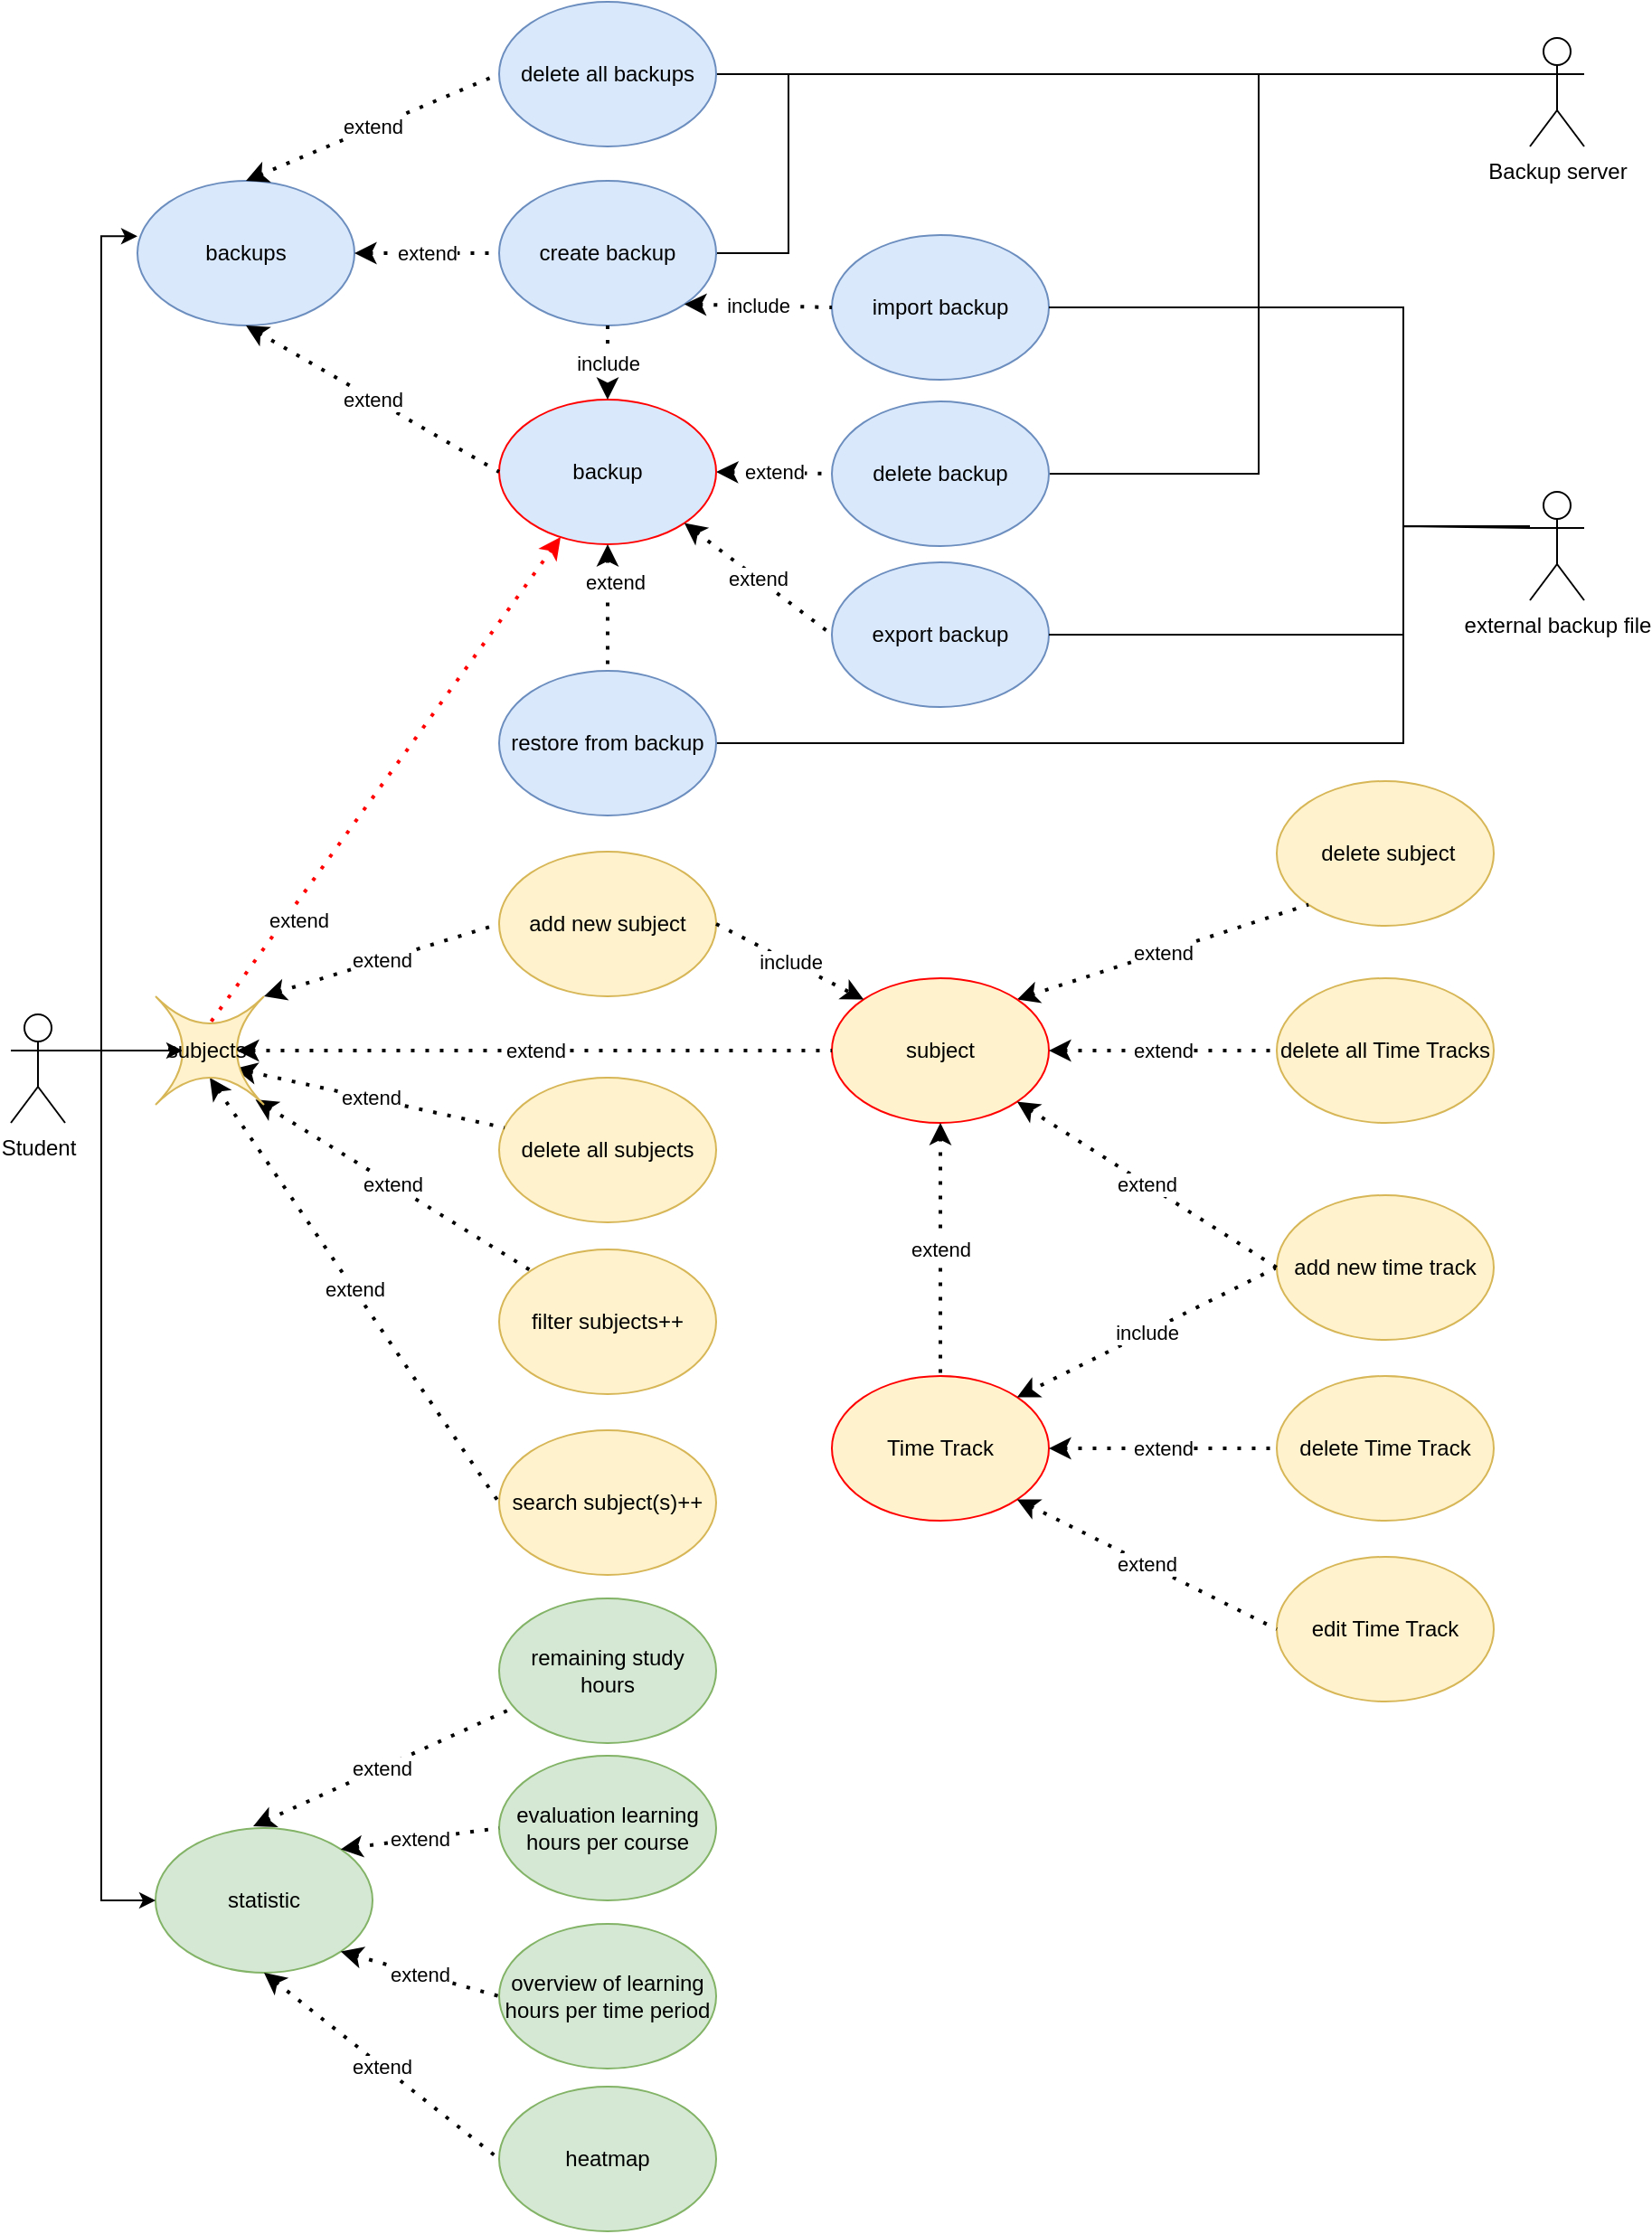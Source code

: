 <mxfile version="22.1.3" type="device">
  <diagram name="Page-1" id="_pV0R9kBSUZKi_Badlil">
    <mxGraphModel dx="1026" dy="1662" grid="1" gridSize="10" guides="1" tooltips="1" connect="1" arrows="1" fold="1" page="1" pageScale="1" pageWidth="827" pageHeight="1169" math="0" shadow="0">
      <root>
        <mxCell id="0" />
        <mxCell id="1" parent="0" />
        <mxCell id="qsIikp0Rk30uA765-qr5-70" style="edgeStyle=orthogonalEdgeStyle;rounded=0;orthogonalLoop=1;jettySize=auto;html=1;exitX=0;exitY=0.333;exitDx=0;exitDy=0;exitPerimeter=0;endArrow=none;endFill=0;entryX=1;entryY=0.5;entryDx=0;entryDy=0;" parent="1" source="qsIikp0Rk30uA765-qr5-1" target="qsIikp0Rk30uA765-qr5-24" edge="1">
          <mxGeometry relative="1" as="geometry">
            <mxPoint x="840" y="-970.0" as="targetPoint" />
            <Array as="points">
              <mxPoint x="770" y="-1080" />
              <mxPoint x="770" y="-859" />
            </Array>
          </mxGeometry>
        </mxCell>
        <mxCell id="qsIikp0Rk30uA765-qr5-71" style="edgeStyle=orthogonalEdgeStyle;rounded=0;orthogonalLoop=1;jettySize=auto;html=1;exitX=0;exitY=0.333;exitDx=0;exitDy=0;exitPerimeter=0;entryX=1;entryY=0.5;entryDx=0;entryDy=0;endArrow=none;endFill=0;" parent="1" source="qsIikp0Rk30uA765-qr5-1" target="qsIikp0Rk30uA765-qr5-25" edge="1">
          <mxGeometry relative="1" as="geometry">
            <Array as="points">
              <mxPoint x="620" y="-1080" />
              <mxPoint x="620" y="-1080" />
            </Array>
          </mxGeometry>
        </mxCell>
        <mxCell id="qsIikp0Rk30uA765-qr5-72" style="edgeStyle=orthogonalEdgeStyle;rounded=0;orthogonalLoop=1;jettySize=auto;html=1;exitX=1;exitY=0.5;exitDx=0;exitDy=0;endArrow=none;endFill=0;" parent="1" source="qsIikp0Rk30uA765-qr5-55" target="qsIikp0Rk30uA765-qr5-62" edge="1">
          <mxGeometry relative="1" as="geometry">
            <Array as="points">
              <mxPoint x="850" y="-710" />
              <mxPoint x="850" y="-830" />
            </Array>
          </mxGeometry>
        </mxCell>
        <mxCell id="qsIikp0Rk30uA765-qr5-1" value="Backup server&lt;br&gt;" style="shape=umlActor;verticalLabelPosition=bottom;verticalAlign=top;html=1;outlineConnect=0;" parent="1" vertex="1">
          <mxGeometry x="920" y="-1100" width="30" height="60" as="geometry" />
        </mxCell>
        <mxCell id="qsIikp0Rk30uA765-qr5-4" value="statistic" style="ellipse;whiteSpace=wrap;html=1;fillColor=#d5e8d4;strokeColor=#82b366;" parent="1" vertex="1">
          <mxGeometry x="160" y="-110" width="120" height="80" as="geometry" />
        </mxCell>
        <mxCell id="qsIikp0Rk30uA765-qr5-5" value="search subject(s)++" style="ellipse;whiteSpace=wrap;html=1;fillColor=#fff2cc;strokeColor=#d6b656;" parent="1" vertex="1">
          <mxGeometry x="350" y="-330" width="120" height="80" as="geometry" />
        </mxCell>
        <mxCell id="qsIikp0Rk30uA765-qr5-6" value="filter subjects++" style="ellipse;whiteSpace=wrap;html=1;fillColor=#fff2cc;strokeColor=#d6b656;" parent="1" vertex="1">
          <mxGeometry x="350" y="-430" width="120" height="80" as="geometry" />
        </mxCell>
        <mxCell id="qsIikp0Rk30uA765-qr5-7" value="add new subject" style="ellipse;whiteSpace=wrap;html=1;fillColor=#fff2cc;strokeColor=#d6b656;" parent="1" vertex="1">
          <mxGeometry x="350" y="-650" width="120" height="80" as="geometry" />
        </mxCell>
        <mxCell id="qsIikp0Rk30uA765-qr5-8" value="&amp;nbsp;delete subject" style="ellipse;whiteSpace=wrap;html=1;fillColor=#fff2cc;strokeColor=#d6b656;" parent="1" vertex="1">
          <mxGeometry x="780" y="-689" width="120" height="80" as="geometry" />
        </mxCell>
        <mxCell id="qsIikp0Rk30uA765-qr5-9" value="delete all subjects" style="ellipse;whiteSpace=wrap;html=1;fillColor=#fff2cc;strokeColor=#d6b656;" parent="1" vertex="1">
          <mxGeometry x="350" y="-525" width="120" height="80" as="geometry" />
        </mxCell>
        <mxCell id="qsIikp0Rk30uA765-qr5-17" value="remaining study hours" style="ellipse;whiteSpace=wrap;html=1;fillColor=#d5e8d4;strokeColor=#82b366;" parent="1" vertex="1">
          <mxGeometry x="350" y="-237" width="120" height="80" as="geometry" />
        </mxCell>
        <mxCell id="qsIikp0Rk30uA765-qr5-18" value="evaluation learning hours per course" style="ellipse;whiteSpace=wrap;html=1;fillColor=#d5e8d4;strokeColor=#82b366;" parent="1" vertex="1">
          <mxGeometry x="350" y="-150" width="120" height="80" as="geometry" />
        </mxCell>
        <mxCell id="qsIikp0Rk30uA765-qr5-19" value="heatmap" style="ellipse;whiteSpace=wrap;html=1;fillColor=#d5e8d4;strokeColor=#82b366;" parent="1" vertex="1">
          <mxGeometry x="350" y="33" width="120" height="80" as="geometry" />
        </mxCell>
        <mxCell id="qsIikp0Rk30uA765-qr5-20" value="&lt;div&gt;overview of learning hours per time period&lt;/div&gt;" style="ellipse;whiteSpace=wrap;html=1;fillColor=#d5e8d4;strokeColor=#82b366;" parent="1" vertex="1">
          <mxGeometry x="350" y="-57" width="120" height="80" as="geometry" />
        </mxCell>
        <mxCell id="qsIikp0Rk30uA765-qr5-21" value="backups" style="ellipse;whiteSpace=wrap;html=1;fillColor=#dae8fc;strokeColor=#6c8ebf;" parent="1" vertex="1">
          <mxGeometry x="150" y="-1021" width="120" height="80" as="geometry" />
        </mxCell>
        <mxCell id="qsIikp0Rk30uA765-qr5-66" style="edgeStyle=orthogonalEdgeStyle;rounded=0;orthogonalLoop=1;jettySize=auto;html=1;exitX=1;exitY=0.333;exitDx=0;exitDy=0;exitPerimeter=0;entryX=0.25;entryY=0.5;entryDx=0;entryDy=0;entryPerimeter=0;" parent="1" source="qsIikp0Rk30uA765-qr5-22" edge="1" target="PMJGMxURvAY6IK8JLLdZ-7">
          <mxGeometry relative="1" as="geometry">
            <mxPoint x="150" y="-540" as="targetPoint" />
          </mxGeometry>
        </mxCell>
        <mxCell id="qsIikp0Rk30uA765-qr5-67" style="edgeStyle=orthogonalEdgeStyle;rounded=0;orthogonalLoop=1;jettySize=auto;html=1;exitX=1;exitY=0.333;exitDx=0;exitDy=0;exitPerimeter=0;entryX=0;entryY=0.5;entryDx=0;entryDy=0;" parent="1" source="qsIikp0Rk30uA765-qr5-22" target="qsIikp0Rk30uA765-qr5-4" edge="1">
          <mxGeometry relative="1" as="geometry">
            <Array as="points">
              <mxPoint x="130" y="-540" />
              <mxPoint x="130" y="-70" />
            </Array>
            <mxPoint x="160" y="-80" as="targetPoint" />
          </mxGeometry>
        </mxCell>
        <mxCell id="qsIikp0Rk30uA765-qr5-22" value="Student" style="shape=umlActor;verticalLabelPosition=bottom;verticalAlign=top;html=1;outlineConnect=0;" parent="1" vertex="1">
          <mxGeometry x="80" y="-560" width="30" height="60" as="geometry" />
        </mxCell>
        <mxCell id="qsIikp0Rk30uA765-qr5-23" value="import backup" style="ellipse;whiteSpace=wrap;html=1;fillColor=#dae8fc;strokeColor=#6c8ebf;" parent="1" vertex="1">
          <mxGeometry x="534" y="-991" width="120" height="80" as="geometry" />
        </mxCell>
        <mxCell id="qsIikp0Rk30uA765-qr5-24" value="delete backup" style="ellipse;whiteSpace=wrap;html=1;fillColor=#dae8fc;strokeColor=#6c8ebf;" parent="1" vertex="1">
          <mxGeometry x="534" y="-899" width="120" height="80" as="geometry" />
        </mxCell>
        <mxCell id="qsIikp0Rk30uA765-qr5-25" value="delete all backups" style="ellipse;whiteSpace=wrap;html=1;fillColor=#dae8fc;strokeColor=#6c8ebf;" parent="1" vertex="1">
          <mxGeometry x="350" y="-1120" width="120" height="80" as="geometry" />
        </mxCell>
        <mxCell id="3aGlbDCfd9qa62hopPnl-4" value="" style="edgeStyle=orthogonalEdgeStyle;rounded=0;orthogonalLoop=1;jettySize=auto;html=1;entryX=0.5;entryY=0.5;entryDx=0;entryDy=0;entryPerimeter=0;endArrow=none;endFill=0;" edge="1" parent="1" target="qsIikp0Rk30uA765-qr5-1">
          <mxGeometry relative="1" as="geometry">
            <mxPoint x="470" y="-980" as="sourcePoint" />
            <Array as="points">
              <mxPoint x="510" y="-981" />
              <mxPoint x="510" y="-1080" />
              <mxPoint x="935" y="-1080" />
            </Array>
          </mxGeometry>
        </mxCell>
        <mxCell id="qsIikp0Rk30uA765-qr5-26" value="create backup" style="ellipse;whiteSpace=wrap;html=1;fillColor=#dae8fc;strokeColor=#6c8ebf;" parent="1" vertex="1">
          <mxGeometry x="350" y="-1021" width="120" height="80" as="geometry" />
        </mxCell>
        <mxCell id="qsIikp0Rk30uA765-qr5-27" value="Time Track" style="ellipse;whiteSpace=wrap;html=1;fillColor=#fff2cc;strokeColor=#FF0000;" parent="1" vertex="1">
          <mxGeometry x="534" y="-360" width="120" height="80" as="geometry" />
        </mxCell>
        <mxCell id="qsIikp0Rk30uA765-qr5-37" value="extend" style="endArrow=none;dashed=1;html=1;dashPattern=1 3;strokeWidth=2;rounded=0;exitX=1;exitY=0;exitDx=0;exitDy=0;entryX=0;entryY=1;entryDx=0;entryDy=0;endFill=0;startArrow=classic;startFill=1;" parent="1" source="qsIikp0Rk30uA765-qr5-59" target="qsIikp0Rk30uA765-qr5-8" edge="1">
          <mxGeometry width="50" height="50" relative="1" as="geometry">
            <mxPoint x="1270" y="-550" as="sourcePoint" />
            <mxPoint x="1320" y="-600" as="targetPoint" />
          </mxGeometry>
        </mxCell>
        <mxCell id="qsIikp0Rk30uA765-qr5-38" value="extend" style="endArrow=none;dashed=1;html=1;dashPattern=1 3;strokeWidth=2;rounded=0;exitX=0.731;exitY=0.667;exitDx=0;exitDy=0;endFill=0;exitPerimeter=0;startArrow=classic;startFill=1;" parent="1" source="PMJGMxURvAY6IK8JLLdZ-7" target="qsIikp0Rk30uA765-qr5-9" edge="1">
          <mxGeometry width="50" height="50" relative="1" as="geometry">
            <mxPoint x="270" y="-526.48" as="sourcePoint" />
            <mxPoint x="326" y="-598" as="targetPoint" />
          </mxGeometry>
        </mxCell>
        <mxCell id="qsIikp0Rk30uA765-qr5-39" value="extend" style="endArrow=none;dashed=1;html=1;dashPattern=1 3;strokeWidth=2;rounded=0;exitX=1;exitY=0;exitDx=0;exitDy=0;entryX=0;entryY=0.5;entryDx=0;entryDy=0;endFill=0;startArrow=classic;startFill=1;exitPerimeter=0;" parent="1" source="PMJGMxURvAY6IK8JLLdZ-7" target="qsIikp0Rk30uA765-qr5-7" edge="1">
          <mxGeometry width="50" height="50" relative="1" as="geometry">
            <mxPoint x="270" y="-540" as="sourcePoint" />
            <mxPoint x="336" y="-588" as="targetPoint" />
          </mxGeometry>
        </mxCell>
        <mxCell id="qsIikp0Rk30uA765-qr5-42" value="extend" style="endArrow=none;dashed=1;html=1;dashPattern=1 3;strokeWidth=2;rounded=0;entryX=0;entryY=0;entryDx=0;entryDy=0;endFill=0;startArrow=classic;startFill=1;exitX=0.921;exitY=0.952;exitDx=0;exitDy=0;exitPerimeter=0;" parent="1" source="PMJGMxURvAY6IK8JLLdZ-7" target="qsIikp0Rk30uA765-qr5-6" edge="1">
          <mxGeometry width="50" height="50" relative="1" as="geometry">
            <mxPoint x="240.009" y="-505.363" as="sourcePoint" />
            <mxPoint x="1214" y="-490" as="targetPoint" />
          </mxGeometry>
        </mxCell>
        <mxCell id="qsIikp0Rk30uA765-qr5-43" value="extend" style="endArrow=none;dashed=1;html=1;dashPattern=1 3;strokeWidth=2;rounded=0;exitX=0.5;exitY=0.75;exitDx=0;exitDy=0;entryX=0;entryY=0.5;entryDx=0;entryDy=0;endFill=0;startArrow=classic;startFill=1;exitPerimeter=0;" parent="1" source="PMJGMxURvAY6IK8JLLdZ-7" target="qsIikp0Rk30uA765-qr5-5" edge="1">
          <mxGeometry width="50" height="50" relative="1" as="geometry">
            <mxPoint x="210" y="-500" as="sourcePoint" />
            <mxPoint x="1224" y="-480" as="targetPoint" />
          </mxGeometry>
        </mxCell>
        <mxCell id="qsIikp0Rk30uA765-qr5-44" value="extend" style="endArrow=none;dashed=1;html=1;dashPattern=1 3;strokeWidth=2;rounded=0;exitX=0.45;exitY=-0.012;exitDx=0;exitDy=0;entryX=0.055;entryY=0.764;entryDx=0;entryDy=0;entryPerimeter=0;endFill=0;startArrow=classic;startFill=1;exitPerimeter=0;" parent="1" source="qsIikp0Rk30uA765-qr5-4" target="qsIikp0Rk30uA765-qr5-17" edge="1">
          <mxGeometry width="50" height="50" relative="1" as="geometry">
            <mxPoint x="1170" y="-267" as="sourcePoint" />
            <mxPoint x="1234" y="-307" as="targetPoint" />
          </mxGeometry>
        </mxCell>
        <mxCell id="qsIikp0Rk30uA765-qr5-45" value="extend" style="endArrow=none;dashed=1;html=1;dashPattern=1 3;strokeWidth=2;rounded=0;exitX=1;exitY=0;exitDx=0;exitDy=0;entryX=0;entryY=0.5;entryDx=0;entryDy=0;endFill=0;startArrow=classic;startFill=1;" parent="1" source="qsIikp0Rk30uA765-qr5-4" target="qsIikp0Rk30uA765-qr5-18" edge="1">
          <mxGeometry width="50" height="50" relative="1" as="geometry">
            <mxPoint x="1180" y="-257" as="sourcePoint" />
            <mxPoint x="1244" y="-297" as="targetPoint" />
          </mxGeometry>
        </mxCell>
        <mxCell id="qsIikp0Rk30uA765-qr5-46" value="extend" style="endArrow=none;dashed=1;html=1;dashPattern=1 3;strokeWidth=2;rounded=0;exitX=1;exitY=1;exitDx=0;exitDy=0;entryX=0;entryY=0.5;entryDx=0;entryDy=0;endFill=0;startArrow=classic;startFill=1;" parent="1" source="qsIikp0Rk30uA765-qr5-4" target="qsIikp0Rk30uA765-qr5-20" edge="1">
          <mxGeometry width="50" height="50" relative="1" as="geometry">
            <mxPoint x="1190" y="-247" as="sourcePoint" />
            <mxPoint x="1254" y="-287" as="targetPoint" />
          </mxGeometry>
        </mxCell>
        <mxCell id="qsIikp0Rk30uA765-qr5-47" value="extend" style="endArrow=none;dashed=1;html=1;dashPattern=1 3;strokeWidth=2;rounded=0;exitX=0.5;exitY=1;exitDx=0;exitDy=0;entryX=0;entryY=0.5;entryDx=0;entryDy=0;endFill=0;startArrow=classic;startFill=1;" parent="1" source="qsIikp0Rk30uA765-qr5-4" target="qsIikp0Rk30uA765-qr5-19" edge="1">
          <mxGeometry width="50" height="50" relative="1" as="geometry">
            <mxPoint x="1200" y="-237" as="sourcePoint" />
            <mxPoint x="1264" y="-277" as="targetPoint" />
          </mxGeometry>
        </mxCell>
        <mxCell id="qsIikp0Rk30uA765-qr5-48" value="extend" style="endArrow=none;dashed=1;html=1;dashPattern=1 3;strokeWidth=2;rounded=0;entryX=0;entryY=0.5;entryDx=0;entryDy=0;endFill=0;startArrow=classic;startFill=1;" parent="1" source="qsIikp0Rk30uA765-qr5-21" target="qsIikp0Rk30uA765-qr5-26" edge="1">
          <mxGeometry width="50" height="50" relative="1" as="geometry">
            <mxPoint x="1210" y="-390" as="sourcePoint" />
            <mxPoint x="1274" y="-430" as="targetPoint" />
          </mxGeometry>
        </mxCell>
        <mxCell id="qsIikp0Rk30uA765-qr5-49" value="include" style="endArrow=none;dashed=1;html=1;dashPattern=1 3;strokeWidth=2;rounded=0;entryX=0;entryY=0.5;entryDx=0;entryDy=0;endFill=0;startArrow=classic;startFill=1;exitX=1;exitY=1;exitDx=0;exitDy=0;" parent="1" source="qsIikp0Rk30uA765-qr5-26" target="qsIikp0Rk30uA765-qr5-23" edge="1">
          <mxGeometry width="50" height="50" relative="1" as="geometry">
            <mxPoint x="556" y="-880" as="sourcePoint" />
            <mxPoint x="1284" y="-420" as="targetPoint" />
          </mxGeometry>
        </mxCell>
        <mxCell id="qsIikp0Rk30uA765-qr5-50" value="extend" style="endArrow=none;dashed=1;html=1;dashPattern=1 3;strokeWidth=2;rounded=0;entryX=0;entryY=0.5;entryDx=0;entryDy=0;endFill=0;startArrow=classic;startFill=1;exitX=1;exitY=0.5;exitDx=0;exitDy=0;" parent="1" source="qsIikp0Rk30uA765-qr5-52" target="qsIikp0Rk30uA765-qr5-24" edge="1">
          <mxGeometry width="50" height="50" relative="1" as="geometry">
            <mxPoint x="620" y="-960" as="sourcePoint" />
            <mxPoint x="1294" y="-410" as="targetPoint" />
          </mxGeometry>
        </mxCell>
        <mxCell id="qsIikp0Rk30uA765-qr5-51" value="extend" style="endArrow=none;dashed=1;html=1;dashPattern=1 3;strokeWidth=2;rounded=0;exitX=0.5;exitY=0;exitDx=0;exitDy=0;entryX=0;entryY=0.5;entryDx=0;entryDy=0;endFill=0;startArrow=classic;startFill=1;" parent="1" source="qsIikp0Rk30uA765-qr5-21" target="qsIikp0Rk30uA765-qr5-25" edge="1">
          <mxGeometry width="50" height="50" relative="1" as="geometry">
            <mxPoint x="1240" y="-360" as="sourcePoint" />
            <mxPoint x="1304" y="-400" as="targetPoint" />
          </mxGeometry>
        </mxCell>
        <mxCell id="qsIikp0Rk30uA765-qr5-52" value="backup" style="ellipse;whiteSpace=wrap;html=1;fillColor=#dae8fc;strokeColor=#FF0000;" parent="1" vertex="1">
          <mxGeometry x="350" y="-900" width="120" height="80" as="geometry" />
        </mxCell>
        <mxCell id="qsIikp0Rk30uA765-qr5-53" value="include" style="endArrow=classic;dashed=1;html=1;dashPattern=1 3;strokeWidth=2;rounded=0;endFill=1;exitX=0.5;exitY=1;exitDx=0;exitDy=0;entryX=0.5;entryY=0;entryDx=0;entryDy=0;" parent="1" source="qsIikp0Rk30uA765-qr5-26" target="qsIikp0Rk30uA765-qr5-52" edge="1">
          <mxGeometry width="50" height="50" relative="1" as="geometry">
            <mxPoint x="1270" y="-550" as="sourcePoint" />
            <mxPoint x="510" y="-880" as="targetPoint" />
          </mxGeometry>
        </mxCell>
        <mxCell id="qsIikp0Rk30uA765-qr5-54" value="export backup" style="ellipse;whiteSpace=wrap;html=1;fillColor=#dae8fc;strokeColor=#6c8ebf;" parent="1" vertex="1">
          <mxGeometry x="534" y="-810" width="120" height="80" as="geometry" />
        </mxCell>
        <mxCell id="qsIikp0Rk30uA765-qr5-55" value="restore from backup" style="ellipse;whiteSpace=wrap;html=1;fillColor=#dae8fc;strokeColor=#6c8ebf;" parent="1" vertex="1">
          <mxGeometry x="350" y="-750" width="120" height="80" as="geometry" />
        </mxCell>
        <mxCell id="qsIikp0Rk30uA765-qr5-56" value="extend" style="endArrow=none;dashed=1;html=1;dashPattern=1 3;strokeWidth=2;rounded=0;entryX=0;entryY=0.5;entryDx=0;entryDy=0;endFill=0;startArrow=classic;startFill=1;exitX=1;exitY=1;exitDx=0;exitDy=0;" parent="1" source="qsIikp0Rk30uA765-qr5-52" target="qsIikp0Rk30uA765-qr5-54" edge="1">
          <mxGeometry width="50" height="50" relative="1" as="geometry">
            <mxPoint x="400" y="-970" as="sourcePoint" />
            <mxPoint x="690" y="-970" as="targetPoint" />
          </mxGeometry>
        </mxCell>
        <mxCell id="qsIikp0Rk30uA765-qr5-57" value="extend" style="endArrow=none;dashed=1;html=1;dashPattern=1 3;strokeWidth=2;rounded=0;entryX=0.5;entryY=0;entryDx=0;entryDy=0;endFill=0;startArrow=classic;startFill=1;exitX=0.5;exitY=1;exitDx=0;exitDy=0;" parent="1" source="qsIikp0Rk30uA765-qr5-52" target="qsIikp0Rk30uA765-qr5-55" edge="1">
          <mxGeometry x="-0.406" y="4" width="50" height="50" relative="1" as="geometry">
            <mxPoint x="400" y="-970" as="sourcePoint" />
            <mxPoint x="690" y="-970" as="targetPoint" />
            <mxPoint as="offset" />
          </mxGeometry>
        </mxCell>
        <mxCell id="qsIikp0Rk30uA765-qr5-58" value="extend" style="endArrow=none;dashed=1;html=1;dashPattern=1 3;strokeWidth=2;rounded=0;endFill=0;startArrow=classic;startFill=1;strokeColor=#FF0000;entryX=0.5;entryY=0.25;entryDx=0;entryDy=0;entryPerimeter=0;" parent="1" source="qsIikp0Rk30uA765-qr5-52" target="PMJGMxURvAY6IK8JLLdZ-7" edge="1">
          <mxGeometry x="0.547" y="6" width="50" height="50" relative="1" as="geometry">
            <mxPoint x="278" y="-830" as="sourcePoint" />
            <mxPoint x="210" y="-580" as="targetPoint" />
            <mxPoint as="offset" />
          </mxGeometry>
        </mxCell>
        <mxCell id="qsIikp0Rk30uA765-qr5-59" value="subject" style="ellipse;whiteSpace=wrap;html=1;fillColor=#fff2cc;strokeColor=#FF0000;" parent="1" vertex="1">
          <mxGeometry x="534" y="-580" width="120" height="80" as="geometry" />
        </mxCell>
        <mxCell id="qsIikp0Rk30uA765-qr5-60" value="include" style="endArrow=classic;dashed=1;html=1;dashPattern=1 3;strokeWidth=2;rounded=0;endFill=1;exitX=1;exitY=0.5;exitDx=0;exitDy=0;entryX=0;entryY=0;entryDx=0;entryDy=0;" parent="1" source="qsIikp0Rk30uA765-qr5-7" target="qsIikp0Rk30uA765-qr5-59" edge="1">
          <mxGeometry width="50" height="50" relative="1" as="geometry">
            <mxPoint x="455" y="-871" as="sourcePoint" />
            <mxPoint x="382" y="-942" as="targetPoint" />
          </mxGeometry>
        </mxCell>
        <mxCell id="qsIikp0Rk30uA765-qr5-61" value="include" style="endArrow=classic;dashed=1;html=1;dashPattern=1 3;strokeWidth=2;rounded=0;endFill=1;entryX=1;entryY=0;entryDx=0;entryDy=0;exitX=0;exitY=0.5;exitDx=0;exitDy=0;" parent="1" source="qsIikp0Rk30uA765-qr5-73" target="qsIikp0Rk30uA765-qr5-27" edge="1">
          <mxGeometry width="50" height="50" relative="1" as="geometry">
            <mxPoint x="455" y="-871" as="sourcePoint" />
            <mxPoint x="382" y="-942" as="targetPoint" />
          </mxGeometry>
        </mxCell>
        <mxCell id="qsIikp0Rk30uA765-qr5-64" style="edgeStyle=orthogonalEdgeStyle;rounded=0;orthogonalLoop=1;jettySize=auto;html=1;exitX=0;exitY=0.333;exitDx=0;exitDy=0;exitPerimeter=0;entryX=1;entryY=0.5;entryDx=0;entryDy=0;endArrow=none;endFill=0;" parent="1" source="qsIikp0Rk30uA765-qr5-62" target="qsIikp0Rk30uA765-qr5-54" edge="1">
          <mxGeometry relative="1" as="geometry">
            <Array as="points">
              <mxPoint x="920" y="-830" />
              <mxPoint x="850" y="-830" />
              <mxPoint x="850" y="-770" />
            </Array>
          </mxGeometry>
        </mxCell>
        <mxCell id="qsIikp0Rk30uA765-qr5-62" value="external backup file" style="shape=umlActor;verticalLabelPosition=bottom;verticalAlign=top;html=1;outlineConnect=0;" parent="1" vertex="1">
          <mxGeometry x="920" y="-849" width="30" height="60" as="geometry" />
        </mxCell>
        <mxCell id="qsIikp0Rk30uA765-qr5-63" style="edgeStyle=orthogonalEdgeStyle;rounded=0;orthogonalLoop=1;jettySize=auto;html=1;exitX=1;exitY=0.5;exitDx=0;exitDy=0;entryX=0;entryY=0.333;entryDx=0;entryDy=0;entryPerimeter=0;endArrow=none;endFill=0;" parent="1" source="qsIikp0Rk30uA765-qr5-23" target="qsIikp0Rk30uA765-qr5-62" edge="1">
          <mxGeometry relative="1" as="geometry">
            <Array as="points">
              <mxPoint x="850" y="-951" />
              <mxPoint x="850" y="-830" />
              <mxPoint x="920" y="-830" />
            </Array>
          </mxGeometry>
        </mxCell>
        <mxCell id="qsIikp0Rk30uA765-qr5-65" style="edgeStyle=orthogonalEdgeStyle;rounded=0;orthogonalLoop=1;jettySize=auto;html=1;exitX=1;exitY=0.333;exitDx=0;exitDy=0;exitPerimeter=0;entryX=0;entryY=0.383;entryDx=0;entryDy=0;entryPerimeter=0;" parent="1" source="qsIikp0Rk30uA765-qr5-22" target="qsIikp0Rk30uA765-qr5-21" edge="1">
          <mxGeometry relative="1" as="geometry" />
        </mxCell>
        <mxCell id="qsIikp0Rk30uA765-qr5-73" value="add new time track" style="ellipse;whiteSpace=wrap;html=1;fillColor=#fff2cc;strokeColor=#d6b656;" parent="1" vertex="1">
          <mxGeometry x="780" y="-460" width="120" height="80" as="geometry" />
        </mxCell>
        <mxCell id="qsIikp0Rk30uA765-qr5-74" value="extend" style="endArrow=none;dashed=1;html=1;dashPattern=1 3;strokeWidth=2;rounded=0;entryX=0;entryY=0.5;entryDx=0;entryDy=0;endFill=0;startArrow=classic;startFill=1;exitX=1;exitY=1;exitDx=0;exitDy=0;" parent="1" source="qsIikp0Rk30uA765-qr5-59" target="qsIikp0Rk30uA765-qr5-73" edge="1">
          <mxGeometry width="50" height="50" relative="1" as="geometry">
            <mxPoint x="396" y="-959" as="sourcePoint" />
            <mxPoint x="700" y="-900" as="targetPoint" />
          </mxGeometry>
        </mxCell>
        <mxCell id="qsIikp0Rk30uA765-qr5-75" value="delete Time Track" style="ellipse;whiteSpace=wrap;html=1;fillColor=#fff2cc;strokeColor=#d6b656;" parent="1" vertex="1">
          <mxGeometry x="780" y="-360" width="120" height="80" as="geometry" />
        </mxCell>
        <mxCell id="qsIikp0Rk30uA765-qr5-76" value="delete all Time Tracks" style="ellipse;whiteSpace=wrap;html=1;fillColor=#fff2cc;strokeColor=#d6b656;" parent="1" vertex="1">
          <mxGeometry x="780" y="-580" width="120" height="80" as="geometry" />
        </mxCell>
        <mxCell id="qsIikp0Rk30uA765-qr5-77" value="extend" style="endArrow=none;dashed=1;html=1;dashPattern=1 3;strokeWidth=2;rounded=0;entryX=0;entryY=0.5;entryDx=0;entryDy=0;endFill=0;startArrow=classic;startFill=1;exitX=1;exitY=0.5;exitDx=0;exitDy=0;" parent="1" source="qsIikp0Rk30uA765-qr5-59" target="qsIikp0Rk30uA765-qr5-76" edge="1">
          <mxGeometry width="50" height="50" relative="1" as="geometry">
            <mxPoint x="580" y="-576" as="sourcePoint" />
            <mxPoint x="460" y="-460" as="targetPoint" />
          </mxGeometry>
        </mxCell>
        <mxCell id="qsIikp0Rk30uA765-qr5-78" value="extend" style="endArrow=none;dashed=1;html=1;dashPattern=1 3;strokeWidth=2;rounded=0;entryX=0;entryY=0.5;entryDx=0;entryDy=0;endFill=0;startArrow=classic;startFill=1;exitX=1;exitY=0.5;exitDx=0;exitDy=0;" parent="1" source="qsIikp0Rk30uA765-qr5-27" target="qsIikp0Rk30uA765-qr5-75" edge="1">
          <mxGeometry width="50" height="50" relative="1" as="geometry">
            <mxPoint x="580" y="-576" as="sourcePoint" />
            <mxPoint x="460" y="-460" as="targetPoint" />
          </mxGeometry>
        </mxCell>
        <mxCell id="qsIikp0Rk30uA765-qr5-79" value="edit Time Track" style="ellipse;whiteSpace=wrap;html=1;fillColor=#fff2cc;strokeColor=#d6b656;" parent="1" vertex="1">
          <mxGeometry x="780" y="-260" width="120" height="80" as="geometry" />
        </mxCell>
        <mxCell id="qsIikp0Rk30uA765-qr5-80" value="extend" style="endArrow=none;dashed=1;html=1;dashPattern=1 3;strokeWidth=2;rounded=0;entryX=0;entryY=0.5;entryDx=0;entryDy=0;endFill=0;startArrow=classic;startFill=1;exitX=1;exitY=1;exitDx=0;exitDy=0;" parent="1" source="qsIikp0Rk30uA765-qr5-27" target="qsIikp0Rk30uA765-qr5-79" edge="1">
          <mxGeometry width="50" height="50" relative="1" as="geometry">
            <mxPoint x="502" y="-308" as="sourcePoint" />
            <mxPoint x="580" y="-340" as="targetPoint" />
          </mxGeometry>
        </mxCell>
        <mxCell id="PMJGMxURvAY6IK8JLLdZ-1" value="extend" style="endArrow=none;dashed=1;html=1;dashPattern=1 3;strokeWidth=2;rounded=0;entryX=0;entryY=0.5;entryDx=0;entryDy=0;endFill=0;startArrow=classic;startFill=1;exitX=0.5;exitY=1;exitDx=0;exitDy=0;" parent="1" source="qsIikp0Rk30uA765-qr5-21" target="qsIikp0Rk30uA765-qr5-52" edge="1">
          <mxGeometry width="50" height="50" relative="1" as="geometry">
            <mxPoint x="220" y="-930" as="sourcePoint" />
            <mxPoint x="690" y="-980" as="targetPoint" />
          </mxGeometry>
        </mxCell>
        <mxCell id="PMJGMxURvAY6IK8JLLdZ-2" value="extend" style="endArrow=none;dashed=1;html=1;dashPattern=1 3;strokeWidth=2;rounded=0;entryX=0;entryY=0.5;entryDx=0;entryDy=0;endFill=0;startArrow=classic;startFill=1;exitX=0.75;exitY=0.5;exitDx=0;exitDy=0;exitPerimeter=0;" parent="1" source="PMJGMxURvAY6IK8JLLdZ-7" target="qsIikp0Rk30uA765-qr5-59" edge="1">
          <mxGeometry width="50" height="50" relative="1" as="geometry">
            <mxPoint x="269.28" y="-536.64" as="sourcePoint" />
            <mxPoint x="700" y="-970" as="targetPoint" />
          </mxGeometry>
        </mxCell>
        <mxCell id="PMJGMxURvAY6IK8JLLdZ-3" value="extend" style="endArrow=none;dashed=1;html=1;dashPattern=1 3;strokeWidth=2;rounded=0;entryX=0.5;entryY=0;entryDx=0;entryDy=0;endFill=0;startArrow=classic;startFill=1;exitX=0.5;exitY=1;exitDx=0;exitDy=0;" parent="1" source="qsIikp0Rk30uA765-qr5-59" target="qsIikp0Rk30uA765-qr5-27" edge="1">
          <mxGeometry width="50" height="50" relative="1" as="geometry">
            <mxPoint x="279" y="-527" as="sourcePoint" />
            <mxPoint x="540" y="-606" as="targetPoint" />
          </mxGeometry>
        </mxCell>
        <mxCell id="PMJGMxURvAY6IK8JLLdZ-7" value="subjects&amp;nbsp;" style="shape=switch;whiteSpace=wrap;html=1;strokeColor=#d6b656;align=center;verticalAlign=middle;fontFamily=Helvetica;fontSize=12;fontColor=default;fillColor=#fff2cc;" parent="1" vertex="1">
          <mxGeometry x="160" y="-570" width="60" height="60" as="geometry" />
        </mxCell>
      </root>
    </mxGraphModel>
  </diagram>
</mxfile>
